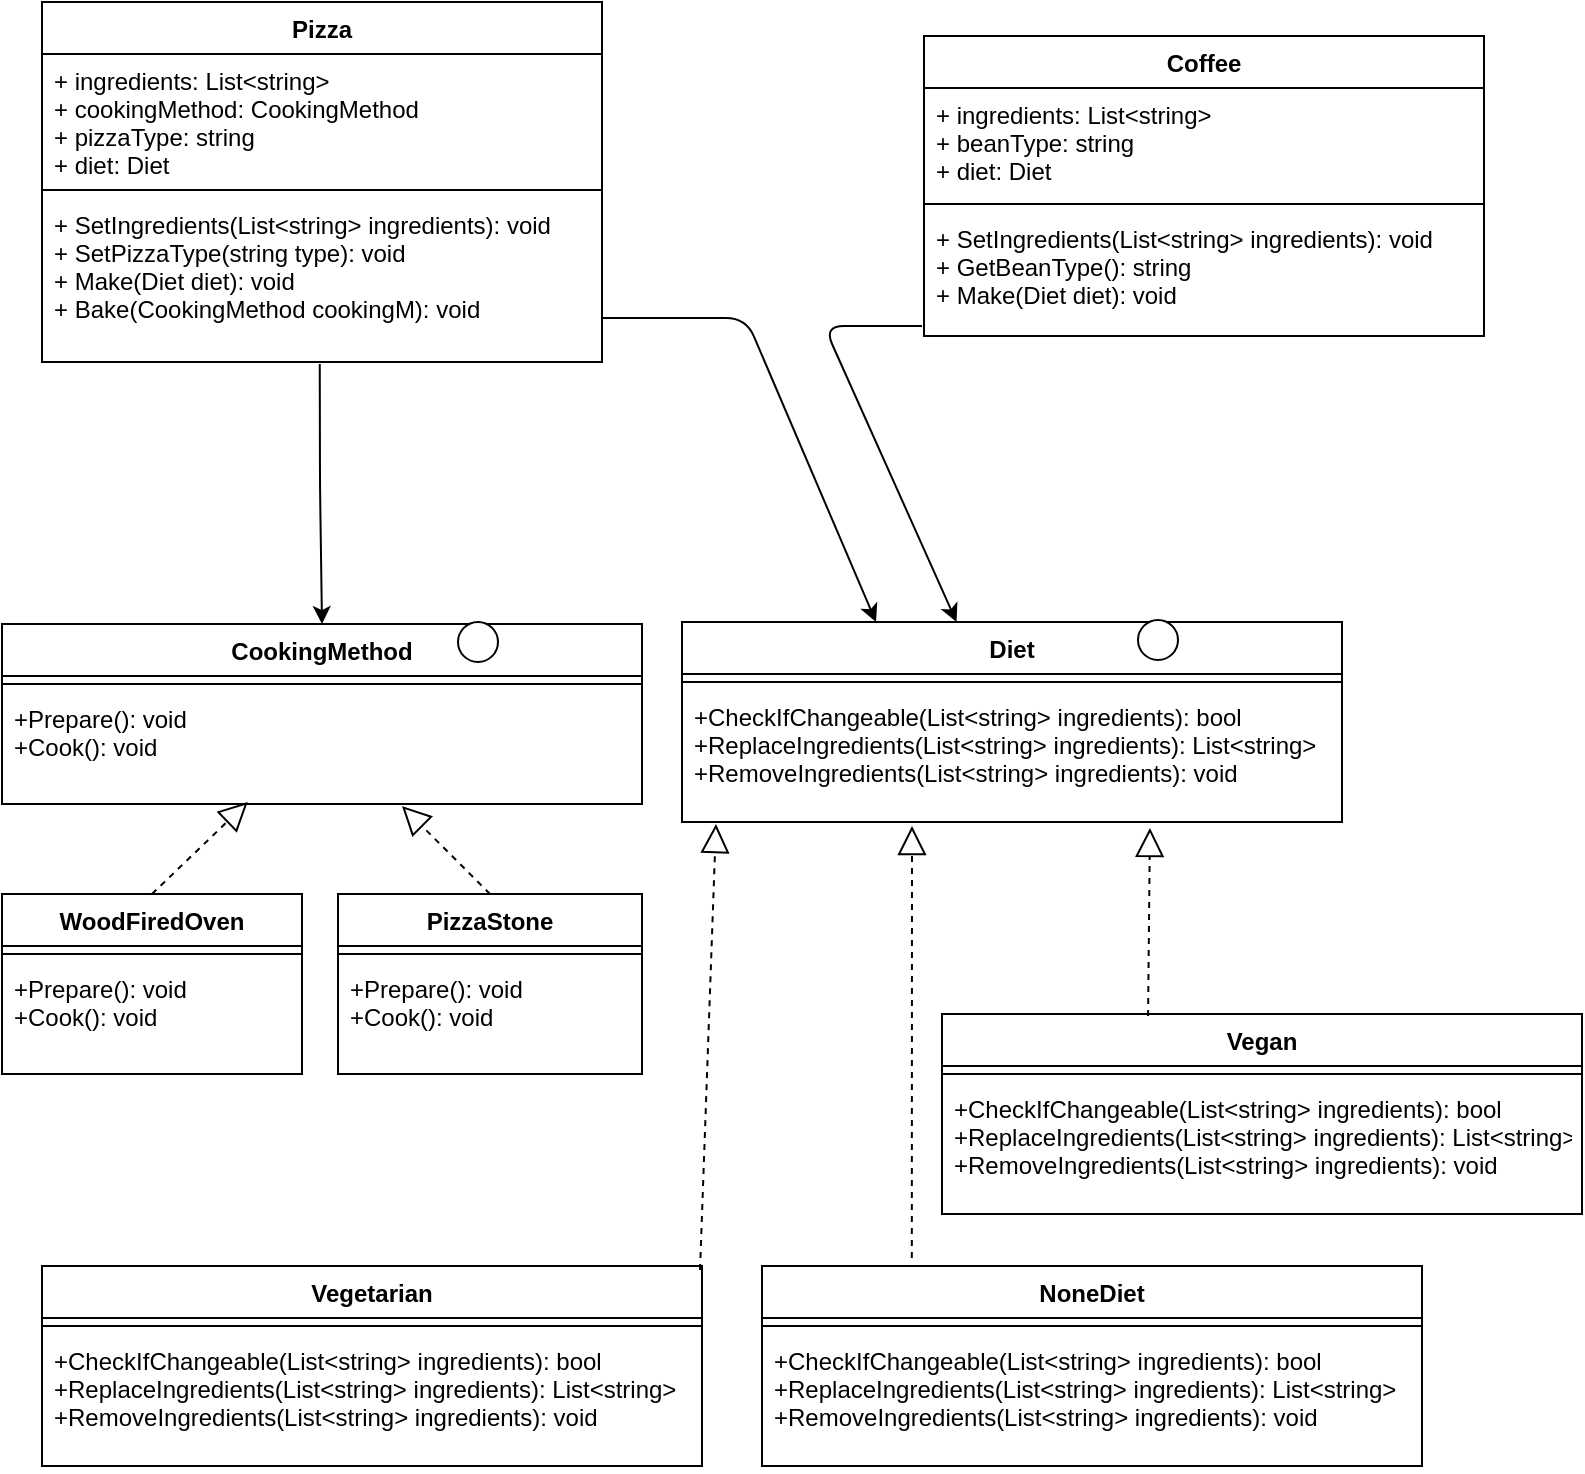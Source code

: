 <mxfile version="12.1.0" type="device" pages="1"><diagram id="L7PpeGBQKl3rMQBy7ryA" name="Page-1"><mxGraphModel dx="1182" dy="764" grid="1" gridSize="10" guides="1" tooltips="1" connect="1" arrows="1" fold="1" page="1" pageScale="1" pageWidth="827" pageHeight="1169" math="0" shadow="0"><root><mxCell id="0"/><mxCell id="1" parent="0"/><mxCell id="8HZJy-dPeBvLyLCJDi_N-17" value="" style="endArrow=classic;html=1;entryX=0.294;entryY=0;entryDx=0;entryDy=0;exitX=1;exitY=0.154;exitDx=0;exitDy=0;entryPerimeter=0;exitPerimeter=0;" parent="1" target="8HZJy-dPeBvLyLCJDi_N-5" edge="1"><mxGeometry width="50" height="50" relative="1" as="geometry"><mxPoint x="330" y="256.004" as="sourcePoint"/><mxPoint x="90" y="280" as="targetPoint"/><Array as="points"><mxPoint x="402" y="256"/></Array></mxGeometry></mxCell><mxCell id="8HZJy-dPeBvLyLCJDi_N-21" value="Vegetarian" style="swimlane;fontStyle=1;align=center;verticalAlign=top;childLayout=stackLayout;horizontal=1;startSize=26;horizontalStack=0;resizeParent=1;resizeParentMax=0;resizeLast=0;collapsible=1;marginBottom=0;" parent="1" vertex="1"><mxGeometry x="50" y="730" width="330" height="100" as="geometry"/></mxCell><mxCell id="8HZJy-dPeBvLyLCJDi_N-23" value="" style="line;strokeWidth=1;fillColor=none;align=left;verticalAlign=middle;spacingTop=-1;spacingLeft=3;spacingRight=3;rotatable=0;labelPosition=right;points=[];portConstraint=eastwest;" parent="8HZJy-dPeBvLyLCJDi_N-21" vertex="1"><mxGeometry y="26" width="330" height="8" as="geometry"/></mxCell><mxCell id="8HZJy-dPeBvLyLCJDi_N-24" value="+CheckIfChangeable(List&lt;string&gt; ingredients): bool&#10;+ReplaceIngredients(List&lt;string&gt; ingredients): List&lt;string&gt;&#10;+RemoveIngredients(List&lt;string&gt; ingredients): void" style="text;strokeColor=none;fillColor=none;align=left;verticalAlign=top;spacingLeft=4;spacingRight=4;overflow=hidden;rotatable=0;points=[[0,0.5],[1,0.5]];portConstraint=eastwest;" parent="8HZJy-dPeBvLyLCJDi_N-21" vertex="1"><mxGeometry y="34" width="330" height="66" as="geometry"/></mxCell><mxCell id="8HZJy-dPeBvLyLCJDi_N-26" value="" style="endArrow=block;dashed=1;endFill=0;endSize=12;html=1;exitX=0.997;exitY=0.02;exitDx=0;exitDy=0;exitPerimeter=0;" parent="1" source="8HZJy-dPeBvLyLCJDi_N-21" edge="1"><mxGeometry width="160" relative="1" as="geometry"><mxPoint x="308" y="577" as="sourcePoint"/><mxPoint x="387" y="509" as="targetPoint"/></mxGeometry></mxCell><mxCell id="8HZJy-dPeBvLyLCJDi_N-27" value="Vegan&#10;" style="swimlane;fontStyle=1;align=center;verticalAlign=top;childLayout=stackLayout;horizontal=1;startSize=26;horizontalStack=0;resizeParent=1;resizeParentMax=0;resizeLast=0;collapsible=1;marginBottom=0;" parent="1" vertex="1"><mxGeometry x="500" y="604" width="320" height="100" as="geometry"/></mxCell><mxCell id="8HZJy-dPeBvLyLCJDi_N-28" value="" style="line;strokeWidth=1;fillColor=none;align=left;verticalAlign=middle;spacingTop=-1;spacingLeft=3;spacingRight=3;rotatable=0;labelPosition=right;points=[];portConstraint=eastwest;" parent="8HZJy-dPeBvLyLCJDi_N-27" vertex="1"><mxGeometry y="26" width="320" height="8" as="geometry"/></mxCell><mxCell id="8HZJy-dPeBvLyLCJDi_N-29" value="+CheckIfChangeable(List&lt;string&gt; ingredients): bool&#10;+ReplaceIngredients(List&lt;string&gt; ingredients): List&lt;string&gt;&#10;+RemoveIngredients(List&lt;string&gt; ingredients): void" style="text;strokeColor=none;fillColor=none;align=left;verticalAlign=top;spacingLeft=4;spacingRight=4;overflow=hidden;rotatable=0;points=[[0,0.5],[1,0.5]];portConstraint=eastwest;" parent="8HZJy-dPeBvLyLCJDi_N-27" vertex="1"><mxGeometry y="34" width="320" height="66" as="geometry"/></mxCell><mxCell id="8HZJy-dPeBvLyLCJDi_N-30" value="" style="endArrow=block;dashed=1;endFill=0;endSize=12;html=1;entryX=0.709;entryY=1.045;entryDx=0;entryDy=0;exitX=0.322;exitY=0.01;exitDx=0;exitDy=0;entryPerimeter=0;exitPerimeter=0;" parent="1" source="8HZJy-dPeBvLyLCJDi_N-27" target="8HZJy-dPeBvLyLCJDi_N-8" edge="1"><mxGeometry width="160" relative="1" as="geometry"><mxPoint x="188" y="597" as="sourcePoint"/><mxPoint x="318" y="484" as="targetPoint"/></mxGeometry></mxCell><mxCell id="8HZJy-dPeBvLyLCJDi_N-31" value="NoneDiet" style="swimlane;fontStyle=1;align=center;verticalAlign=top;childLayout=stackLayout;horizontal=1;startSize=26;horizontalStack=0;resizeParent=1;resizeParentMax=0;resizeLast=0;collapsible=1;marginBottom=0;" parent="1" vertex="1"><mxGeometry x="410" y="730" width="330" height="100" as="geometry"/></mxCell><mxCell id="8HZJy-dPeBvLyLCJDi_N-32" value="" style="line;strokeWidth=1;fillColor=none;align=left;verticalAlign=middle;spacingTop=-1;spacingLeft=3;spacingRight=3;rotatable=0;labelPosition=right;points=[];portConstraint=eastwest;" parent="8HZJy-dPeBvLyLCJDi_N-31" vertex="1"><mxGeometry y="26" width="330" height="8" as="geometry"/></mxCell><mxCell id="8HZJy-dPeBvLyLCJDi_N-33" value="+CheckIfChangeable(List&lt;string&gt; ingredients): bool&#10;+ReplaceIngredients(List&lt;string&gt; ingredients): List&lt;string&gt;&#10;+RemoveIngredients(List&lt;string&gt; ingredients): void" style="text;strokeColor=none;fillColor=none;align=left;verticalAlign=top;spacingLeft=4;spacingRight=4;overflow=hidden;rotatable=0;points=[[0,0.5],[1,0.5]];portConstraint=eastwest;" parent="8HZJy-dPeBvLyLCJDi_N-31" vertex="1"><mxGeometry y="34" width="330" height="66" as="geometry"/></mxCell><mxCell id="8HZJy-dPeBvLyLCJDi_N-34" value="" style="endArrow=block;dashed=1;endFill=0;endSize=12;html=1;exitX=0.227;exitY=-0.04;exitDx=0;exitDy=0;exitPerimeter=0;" parent="1" source="8HZJy-dPeBvLyLCJDi_N-31" edge="1"><mxGeometry width="160" relative="1" as="geometry"><mxPoint x="357.1" y="616" as="sourcePoint"/><mxPoint x="485" y="510" as="targetPoint"/></mxGeometry></mxCell><mxCell id="8HZJy-dPeBvLyLCJDi_N-46" value="" style="endArrow=classic;html=1;entryX=0.416;entryY=0;entryDx=0;entryDy=0;entryPerimeter=0;" parent="1" target="8HZJy-dPeBvLyLCJDi_N-5" edge="1"><mxGeometry width="50" height="50" relative="1" as="geometry"><mxPoint x="490" y="260" as="sourcePoint"/><mxPoint x="412.08" y="417" as="targetPoint"/><Array as="points"><mxPoint x="441" y="260"/></Array></mxGeometry></mxCell><mxCell id="8HZJy-dPeBvLyLCJDi_N-5" value="Diet" style="swimlane;fontStyle=1;align=center;verticalAlign=top;childLayout=stackLayout;horizontal=1;startSize=26;horizontalStack=0;resizeParent=1;resizeParentMax=0;resizeLast=0;collapsible=1;marginBottom=0;" parent="1" vertex="1"><mxGeometry x="370" y="408" width="330" height="100" as="geometry"/></mxCell><mxCell id="8HZJy-dPeBvLyLCJDi_N-7" value="" style="line;strokeWidth=1;fillColor=none;align=left;verticalAlign=middle;spacingTop=-1;spacingLeft=3;spacingRight=3;rotatable=0;labelPosition=right;points=[];portConstraint=eastwest;" parent="8HZJy-dPeBvLyLCJDi_N-5" vertex="1"><mxGeometry y="26" width="330" height="8" as="geometry"/></mxCell><mxCell id="8HZJy-dPeBvLyLCJDi_N-8" value="+CheckIfChangeable(List&lt;string&gt; ingredients): bool&#10;+ReplaceIngredients(List&lt;string&gt; ingredients): List&lt;string&gt;&#10;+RemoveIngredients(List&lt;string&gt; ingredients): void" style="text;strokeColor=none;fillColor=none;align=left;verticalAlign=top;spacingLeft=4;spacingRight=4;overflow=hidden;rotatable=0;points=[[0,0.5],[1,0.5]];portConstraint=eastwest;" parent="8HZJy-dPeBvLyLCJDi_N-5" vertex="1"><mxGeometry y="34" width="330" height="66" as="geometry"/></mxCell><mxCell id="8HZJy-dPeBvLyLCJDi_N-20" value="" style="ellipse;whiteSpace=wrap;html=1;aspect=fixed;verticalAlign=top;" parent="1" vertex="1"><mxGeometry x="598" y="407" width="20" height="20" as="geometry"/></mxCell><mxCell id="8HZJy-dPeBvLyLCJDi_N-58" value="CookingMethod" style="swimlane;fontStyle=1;align=center;verticalAlign=top;childLayout=stackLayout;horizontal=1;startSize=26;horizontalStack=0;resizeParent=1;resizeParentMax=0;resizeLast=0;collapsible=1;marginBottom=0;" parent="1" vertex="1"><mxGeometry x="30" y="409" width="320" height="90" as="geometry"/></mxCell><mxCell id="8HZJy-dPeBvLyLCJDi_N-59" value="" style="line;strokeWidth=1;fillColor=none;align=left;verticalAlign=middle;spacingTop=-1;spacingLeft=3;spacingRight=3;rotatable=0;labelPosition=right;points=[];portConstraint=eastwest;" parent="8HZJy-dPeBvLyLCJDi_N-58" vertex="1"><mxGeometry y="26" width="320" height="8" as="geometry"/></mxCell><mxCell id="8HZJy-dPeBvLyLCJDi_N-60" value="+Prepare(): void&#10;+Cook(): void" style="text;strokeColor=none;fillColor=none;align=left;verticalAlign=top;spacingLeft=4;spacingRight=4;overflow=hidden;rotatable=0;points=[[0,0.5],[1,0.5]];portConstraint=eastwest;" parent="8HZJy-dPeBvLyLCJDi_N-58" vertex="1"><mxGeometry y="34" width="320" height="56" as="geometry"/></mxCell><mxCell id="8HZJy-dPeBvLyLCJDi_N-61" value="" style="ellipse;whiteSpace=wrap;html=1;aspect=fixed;" parent="1" vertex="1"><mxGeometry x="258" y="408" width="20" height="20" as="geometry"/></mxCell><mxCell id="8HZJy-dPeBvLyLCJDi_N-62" value="WoodFiredOven" style="swimlane;fontStyle=1;align=center;verticalAlign=top;childLayout=stackLayout;horizontal=1;startSize=26;horizontalStack=0;resizeParent=1;resizeParentMax=0;resizeLast=0;collapsible=1;marginBottom=0;" parent="1" vertex="1"><mxGeometry x="30" y="544" width="150" height="90" as="geometry"/></mxCell><mxCell id="8HZJy-dPeBvLyLCJDi_N-63" value="" style="line;strokeWidth=1;fillColor=none;align=left;verticalAlign=middle;spacingTop=-1;spacingLeft=3;spacingRight=3;rotatable=0;labelPosition=right;points=[];portConstraint=eastwest;" parent="8HZJy-dPeBvLyLCJDi_N-62" vertex="1"><mxGeometry y="26" width="150" height="8" as="geometry"/></mxCell><mxCell id="8HZJy-dPeBvLyLCJDi_N-64" value="+Prepare(): void&#10;+Cook(): void" style="text;strokeColor=none;fillColor=none;align=left;verticalAlign=top;spacingLeft=4;spacingRight=4;overflow=hidden;rotatable=0;points=[[0,0.5],[1,0.5]];portConstraint=eastwest;" parent="8HZJy-dPeBvLyLCJDi_N-62" vertex="1"><mxGeometry y="34" width="150" height="56" as="geometry"/></mxCell><mxCell id="8HZJy-dPeBvLyLCJDi_N-65" value="PizzaStone" style="swimlane;fontStyle=1;align=center;verticalAlign=top;childLayout=stackLayout;horizontal=1;startSize=26;horizontalStack=0;resizeParent=1;resizeParentMax=0;resizeLast=0;collapsible=1;marginBottom=0;" parent="1" vertex="1"><mxGeometry x="198" y="544" width="152" height="90" as="geometry"/></mxCell><mxCell id="8HZJy-dPeBvLyLCJDi_N-66" value="" style="line;strokeWidth=1;fillColor=none;align=left;verticalAlign=middle;spacingTop=-1;spacingLeft=3;spacingRight=3;rotatable=0;labelPosition=right;points=[];portConstraint=eastwest;" parent="8HZJy-dPeBvLyLCJDi_N-65" vertex="1"><mxGeometry y="26" width="152" height="8" as="geometry"/></mxCell><mxCell id="8HZJy-dPeBvLyLCJDi_N-67" value="+Prepare(): void&#10;+Cook(): void" style="text;strokeColor=none;fillColor=none;align=left;verticalAlign=top;spacingLeft=4;spacingRight=4;overflow=hidden;rotatable=0;points=[[0,0.5],[1,0.5]];portConstraint=eastwest;" parent="8HZJy-dPeBvLyLCJDi_N-65" vertex="1"><mxGeometry y="34" width="152" height="56" as="geometry"/></mxCell><mxCell id="8HZJy-dPeBvLyLCJDi_N-68" value="" style="endArrow=block;dashed=1;endFill=0;endSize=12;html=1;exitX=0.5;exitY=0;exitDx=0;exitDy=0;entryX=0.384;entryY=0.982;entryDx=0;entryDy=0;entryPerimeter=0;" parent="1" source="8HZJy-dPeBvLyLCJDi_N-62" target="8HZJy-dPeBvLyLCJDi_N-60" edge="1"><mxGeometry width="160" relative="1" as="geometry"><mxPoint x="389.1" y="742" as="sourcePoint"/><mxPoint x="397" y="519" as="targetPoint"/></mxGeometry></mxCell><mxCell id="8HZJy-dPeBvLyLCJDi_N-69" value="" style="endArrow=block;dashed=1;endFill=0;endSize=12;html=1;exitX=0.5;exitY=0;exitDx=0;exitDy=0;" parent="1" source="8HZJy-dPeBvLyLCJDi_N-65" edge="1"><mxGeometry width="160" relative="1" as="geometry"><mxPoint x="115" y="554" as="sourcePoint"/><mxPoint x="230" y="500" as="targetPoint"/></mxGeometry></mxCell><mxCell id="dfPhAcY3pyd_LUsby7QG-5" value="Pizza" style="swimlane;fontStyle=1;align=center;verticalAlign=top;childLayout=stackLayout;horizontal=1;startSize=26;horizontalStack=0;resizeParent=1;resizeParentMax=0;resizeLast=0;collapsible=1;marginBottom=0;" parent="1" vertex="1"><mxGeometry x="50" y="98" width="280" height="180" as="geometry"/></mxCell><mxCell id="dfPhAcY3pyd_LUsby7QG-6" value="+ ingredients: List&lt;string&gt;&#10;+ cookingMethod: CookingMethod&#10;+ pizzaType: string&#10;+ diet: Diet" style="text;strokeColor=none;fillColor=none;align=left;verticalAlign=top;spacingLeft=4;spacingRight=4;overflow=hidden;rotatable=0;points=[[0,0.5],[1,0.5]];portConstraint=eastwest;" parent="dfPhAcY3pyd_LUsby7QG-5" vertex="1"><mxGeometry y="26" width="280" height="64" as="geometry"/></mxCell><mxCell id="dfPhAcY3pyd_LUsby7QG-7" value="" style="line;strokeWidth=1;fillColor=none;align=left;verticalAlign=middle;spacingTop=-1;spacingLeft=3;spacingRight=3;rotatable=0;labelPosition=right;points=[];portConstraint=eastwest;" parent="dfPhAcY3pyd_LUsby7QG-5" vertex="1"><mxGeometry y="90" width="280" height="8" as="geometry"/></mxCell><mxCell id="dfPhAcY3pyd_LUsby7QG-8" value="+ SetIngredients(List&lt;string&gt; ingredients): void&#10;+ SetPizzaType(string type): void&#10;+ Make(Diet diet): void&#10;+ Bake(CookingMethod cookingM): void" style="text;strokeColor=none;fillColor=none;align=left;verticalAlign=top;spacingLeft=4;spacingRight=4;overflow=hidden;rotatable=0;points=[[0,0.5],[1,0.5]];portConstraint=eastwest;" parent="dfPhAcY3pyd_LUsby7QG-5" vertex="1"><mxGeometry y="98" width="280" height="82" as="geometry"/></mxCell><mxCell id="dfPhAcY3pyd_LUsby7QG-9" value="Coffee" style="swimlane;fontStyle=1;align=center;verticalAlign=top;childLayout=stackLayout;horizontal=1;startSize=26;horizontalStack=0;resizeParent=1;resizeParentMax=0;resizeLast=0;collapsible=1;marginBottom=0;" parent="1" vertex="1"><mxGeometry x="491" y="115" width="280" height="150" as="geometry"/></mxCell><mxCell id="dfPhAcY3pyd_LUsby7QG-10" value="+ ingredients: List&lt;string&gt;&#10;+ beanType: string&#10;+ diet: Diet" style="text;strokeColor=none;fillColor=none;align=left;verticalAlign=top;spacingLeft=4;spacingRight=4;overflow=hidden;rotatable=0;points=[[0,0.5],[1,0.5]];portConstraint=eastwest;" parent="dfPhAcY3pyd_LUsby7QG-9" vertex="1"><mxGeometry y="26" width="280" height="54" as="geometry"/></mxCell><mxCell id="dfPhAcY3pyd_LUsby7QG-11" value="" style="line;strokeWidth=1;fillColor=none;align=left;verticalAlign=middle;spacingTop=-1;spacingLeft=3;spacingRight=3;rotatable=0;labelPosition=right;points=[];portConstraint=eastwest;" parent="dfPhAcY3pyd_LUsby7QG-9" vertex="1"><mxGeometry y="80" width="280" height="8" as="geometry"/></mxCell><mxCell id="dfPhAcY3pyd_LUsby7QG-12" value="+ SetIngredients(List&lt;string&gt; ingredients): void&#10;+ GetBeanType(): string&#10;+ Make(Diet diet): void" style="text;strokeColor=none;fillColor=none;align=left;verticalAlign=top;spacingLeft=4;spacingRight=4;overflow=hidden;rotatable=0;points=[[0,0.5],[1,0.5]];portConstraint=eastwest;" parent="dfPhAcY3pyd_LUsby7QG-9" vertex="1"><mxGeometry y="88" width="280" height="62" as="geometry"/></mxCell><mxCell id="dfPhAcY3pyd_LUsby7QG-13" value="" style="endArrow=classic;html=1;entryX=0.5;entryY=0;entryDx=0;entryDy=0;exitX=0.496;exitY=1.012;exitDx=0;exitDy=0;exitPerimeter=0;" parent="1" source="dfPhAcY3pyd_LUsby7QG-8" target="8HZJy-dPeBvLyLCJDi_N-58" edge="1"><mxGeometry width="50" height="50" relative="1" as="geometry"><mxPoint x="340" y="266.004" as="sourcePoint"/><mxPoint x="474.08" y="418" as="targetPoint"/><Array as="points"><mxPoint x="189" y="340"/></Array></mxGeometry></mxCell></root></mxGraphModel></diagram></mxfile>